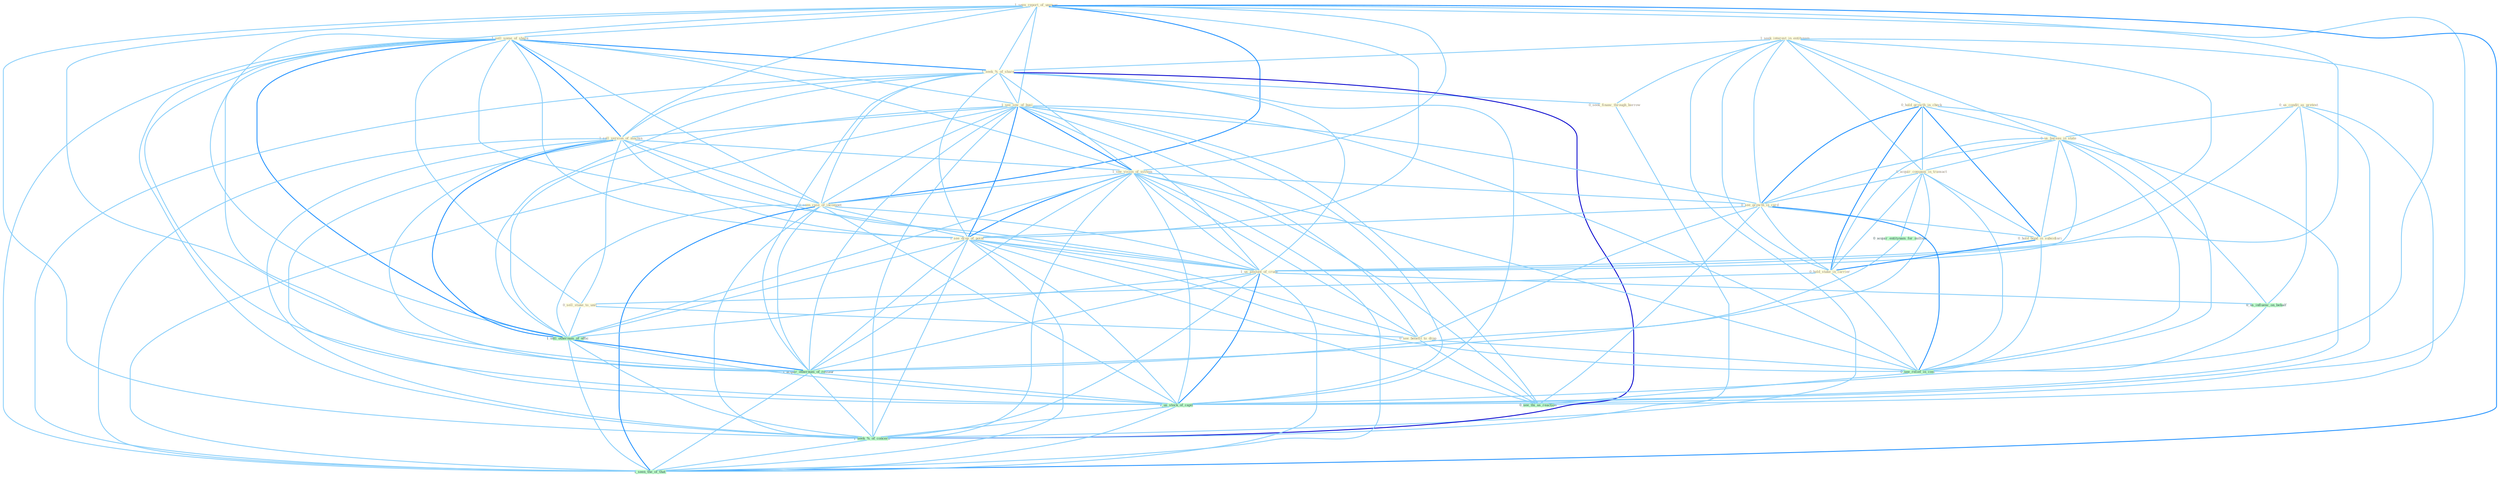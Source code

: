Graph G{ 
    node
    [shape=polygon,style=filled,width=.5,height=.06,color="#BDFCC9",fixedsize=true,fontsize=4,
    fontcolor="#2f4f4f"];
    {node
    [color="#ffffe0", fontcolor="#8b7d6b"] "1_seek_interest_in_entitynam " "0_us_condit_as_pretext " "0_hold_growth_in_check " "1_seen_report_of_unawar " "1_sell_some_of_share " "1_seek_%_of_share " "0_us_bureau_in_state " "1_see_low_of_busi " "1_sell_version_of_machin " "0_acquir_compani_in_transact " "1_see_vision_of_system " "0_see_growth_in_card " "0_hold_bond_in_subsidiari " "0_seek_financ_through_borrow " "0_hold_stake_in_carrier " "1_seen_case_of_incompet " "0_sell_stake_to_unit " "1_see_drop_of_point " "0_see_benefit_to_drop " "1_us_amount_of_crude "}
{node [color="#fff0f5", fontcolor="#b22222"]}
edge [color="#B0E2FF"];

	"1_seek_interest_in_entitynam " -- "0_hold_growth_in_check " [w="1", color="#87cefa" ];
	"1_seek_interest_in_entitynam " -- "1_seek_%_of_share " [w="1", color="#87cefa" ];
	"1_seek_interest_in_entitynam " -- "0_us_bureau_in_state " [w="1", color="#87cefa" ];
	"1_seek_interest_in_entitynam " -- "0_acquir_compani_in_transact " [w="1", color="#87cefa" ];
	"1_seek_interest_in_entitynam " -- "0_see_growth_in_card " [w="1", color="#87cefa" ];
	"1_seek_interest_in_entitynam " -- "0_hold_bond_in_subsidiari " [w="1", color="#87cefa" ];
	"1_seek_interest_in_entitynam " -- "0_seek_financ_through_borrow " [w="1", color="#87cefa" ];
	"1_seek_interest_in_entitynam " -- "0_hold_stake_in_carrier " [w="1", color="#87cefa" ];
	"1_seek_interest_in_entitynam " -- "0_see_relief_in_cost " [w="1", color="#87cefa" ];
	"1_seek_interest_in_entitynam " -- "1_seek_%_of_concern " [w="1", color="#87cefa" ];
	"0_us_condit_as_pretext " -- "0_us_bureau_in_state " [w="1", color="#87cefa" ];
	"0_us_condit_as_pretext " -- "1_us_amount_of_crude " [w="1", color="#87cefa" ];
	"0_us_condit_as_pretext " -- "0_us_influenc_on_behalf " [w="1", color="#87cefa" ];
	"0_us_condit_as_pretext " -- "0_see_thi_as_reaction " [w="1", color="#87cefa" ];
	"0_us_condit_as_pretext " -- "1_us_stock_of_capit " [w="1", color="#87cefa" ];
	"0_hold_growth_in_check " -- "0_us_bureau_in_state " [w="1", color="#87cefa" ];
	"0_hold_growth_in_check " -- "0_acquir_compani_in_transact " [w="1", color="#87cefa" ];
	"0_hold_growth_in_check " -- "0_see_growth_in_card " [w="2", color="#1e90ff" , len=0.8];
	"0_hold_growth_in_check " -- "0_hold_bond_in_subsidiari " [w="2", color="#1e90ff" , len=0.8];
	"0_hold_growth_in_check " -- "0_hold_stake_in_carrier " [w="2", color="#1e90ff" , len=0.8];
	"0_hold_growth_in_check " -- "0_see_relief_in_cost " [w="1", color="#87cefa" ];
	"1_seen_report_of_unawar " -- "1_sell_some_of_share " [w="1", color="#87cefa" ];
	"1_seen_report_of_unawar " -- "1_seek_%_of_share " [w="1", color="#87cefa" ];
	"1_seen_report_of_unawar " -- "1_see_low_of_busi " [w="1", color="#87cefa" ];
	"1_seen_report_of_unawar " -- "1_sell_version_of_machin " [w="1", color="#87cefa" ];
	"1_seen_report_of_unawar " -- "1_see_vision_of_system " [w="1", color="#87cefa" ];
	"1_seen_report_of_unawar " -- "1_seen_case_of_incompet " [w="2", color="#1e90ff" , len=0.8];
	"1_seen_report_of_unawar " -- "1_see_drop_of_point " [w="1", color="#87cefa" ];
	"1_seen_report_of_unawar " -- "1_us_amount_of_crude " [w="1", color="#87cefa" ];
	"1_seen_report_of_unawar " -- "1_sell_othernum_of_offic " [w="1", color="#87cefa" ];
	"1_seen_report_of_unawar " -- "1_acquir_othernum_of_restaur " [w="1", color="#87cefa" ];
	"1_seen_report_of_unawar " -- "1_us_stock_of_capit " [w="1", color="#87cefa" ];
	"1_seen_report_of_unawar " -- "1_seek_%_of_concern " [w="1", color="#87cefa" ];
	"1_seen_report_of_unawar " -- "1_seen_the_of_that " [w="2", color="#1e90ff" , len=0.8];
	"1_sell_some_of_share " -- "1_seek_%_of_share " [w="2", color="#1e90ff" , len=0.8];
	"1_sell_some_of_share " -- "1_see_low_of_busi " [w="1", color="#87cefa" ];
	"1_sell_some_of_share " -- "1_sell_version_of_machin " [w="2", color="#1e90ff" , len=0.8];
	"1_sell_some_of_share " -- "1_see_vision_of_system " [w="1", color="#87cefa" ];
	"1_sell_some_of_share " -- "1_seen_case_of_incompet " [w="1", color="#87cefa" ];
	"1_sell_some_of_share " -- "0_sell_stake_to_unit " [w="1", color="#87cefa" ];
	"1_sell_some_of_share " -- "1_see_drop_of_point " [w="1", color="#87cefa" ];
	"1_sell_some_of_share " -- "1_us_amount_of_crude " [w="1", color="#87cefa" ];
	"1_sell_some_of_share " -- "1_sell_othernum_of_offic " [w="2", color="#1e90ff" , len=0.8];
	"1_sell_some_of_share " -- "1_acquir_othernum_of_restaur " [w="1", color="#87cefa" ];
	"1_sell_some_of_share " -- "1_us_stock_of_capit " [w="1", color="#87cefa" ];
	"1_sell_some_of_share " -- "1_seek_%_of_concern " [w="1", color="#87cefa" ];
	"1_sell_some_of_share " -- "1_seen_the_of_that " [w="1", color="#87cefa" ];
	"1_seek_%_of_share " -- "1_see_low_of_busi " [w="1", color="#87cefa" ];
	"1_seek_%_of_share " -- "1_sell_version_of_machin " [w="1", color="#87cefa" ];
	"1_seek_%_of_share " -- "1_see_vision_of_system " [w="1", color="#87cefa" ];
	"1_seek_%_of_share " -- "0_seek_financ_through_borrow " [w="1", color="#87cefa" ];
	"1_seek_%_of_share " -- "1_seen_case_of_incompet " [w="1", color="#87cefa" ];
	"1_seek_%_of_share " -- "1_see_drop_of_point " [w="1", color="#87cefa" ];
	"1_seek_%_of_share " -- "1_us_amount_of_crude " [w="1", color="#87cefa" ];
	"1_seek_%_of_share " -- "1_sell_othernum_of_offic " [w="1", color="#87cefa" ];
	"1_seek_%_of_share " -- "1_acquir_othernum_of_restaur " [w="1", color="#87cefa" ];
	"1_seek_%_of_share " -- "1_us_stock_of_capit " [w="1", color="#87cefa" ];
	"1_seek_%_of_share " -- "1_seek_%_of_concern " [w="3", color="#0000cd" , len=0.6];
	"1_seek_%_of_share " -- "1_seen_the_of_that " [w="1", color="#87cefa" ];
	"0_us_bureau_in_state " -- "0_acquir_compani_in_transact " [w="1", color="#87cefa" ];
	"0_us_bureau_in_state " -- "0_see_growth_in_card " [w="1", color="#87cefa" ];
	"0_us_bureau_in_state " -- "0_hold_bond_in_subsidiari " [w="1", color="#87cefa" ];
	"0_us_bureau_in_state " -- "0_hold_stake_in_carrier " [w="1", color="#87cefa" ];
	"0_us_bureau_in_state " -- "1_us_amount_of_crude " [w="1", color="#87cefa" ];
	"0_us_bureau_in_state " -- "0_us_influenc_on_behalf " [w="1", color="#87cefa" ];
	"0_us_bureau_in_state " -- "0_see_relief_in_cost " [w="1", color="#87cefa" ];
	"0_us_bureau_in_state " -- "1_us_stock_of_capit " [w="1", color="#87cefa" ];
	"1_see_low_of_busi " -- "1_sell_version_of_machin " [w="1", color="#87cefa" ];
	"1_see_low_of_busi " -- "1_see_vision_of_system " [w="2", color="#1e90ff" , len=0.8];
	"1_see_low_of_busi " -- "0_see_growth_in_card " [w="1", color="#87cefa" ];
	"1_see_low_of_busi " -- "1_seen_case_of_incompet " [w="1", color="#87cefa" ];
	"1_see_low_of_busi " -- "1_see_drop_of_point " [w="2", color="#1e90ff" , len=0.8];
	"1_see_low_of_busi " -- "0_see_benefit_to_drop " [w="1", color="#87cefa" ];
	"1_see_low_of_busi " -- "1_us_amount_of_crude " [w="1", color="#87cefa" ];
	"1_see_low_of_busi " -- "1_sell_othernum_of_offic " [w="1", color="#87cefa" ];
	"1_see_low_of_busi " -- "0_see_relief_in_cost " [w="1", color="#87cefa" ];
	"1_see_low_of_busi " -- "0_see_thi_as_reaction " [w="1", color="#87cefa" ];
	"1_see_low_of_busi " -- "1_acquir_othernum_of_restaur " [w="1", color="#87cefa" ];
	"1_see_low_of_busi " -- "1_us_stock_of_capit " [w="1", color="#87cefa" ];
	"1_see_low_of_busi " -- "1_seek_%_of_concern " [w="1", color="#87cefa" ];
	"1_see_low_of_busi " -- "1_seen_the_of_that " [w="1", color="#87cefa" ];
	"1_sell_version_of_machin " -- "1_see_vision_of_system " [w="1", color="#87cefa" ];
	"1_sell_version_of_machin " -- "1_seen_case_of_incompet " [w="1", color="#87cefa" ];
	"1_sell_version_of_machin " -- "0_sell_stake_to_unit " [w="1", color="#87cefa" ];
	"1_sell_version_of_machin " -- "1_see_drop_of_point " [w="1", color="#87cefa" ];
	"1_sell_version_of_machin " -- "1_us_amount_of_crude " [w="1", color="#87cefa" ];
	"1_sell_version_of_machin " -- "1_sell_othernum_of_offic " [w="2", color="#1e90ff" , len=0.8];
	"1_sell_version_of_machin " -- "1_acquir_othernum_of_restaur " [w="1", color="#87cefa" ];
	"1_sell_version_of_machin " -- "1_us_stock_of_capit " [w="1", color="#87cefa" ];
	"1_sell_version_of_machin " -- "1_seek_%_of_concern " [w="1", color="#87cefa" ];
	"1_sell_version_of_machin " -- "1_seen_the_of_that " [w="1", color="#87cefa" ];
	"0_acquir_compani_in_transact " -- "0_see_growth_in_card " [w="1", color="#87cefa" ];
	"0_acquir_compani_in_transact " -- "0_hold_bond_in_subsidiari " [w="1", color="#87cefa" ];
	"0_acquir_compani_in_transact " -- "0_hold_stake_in_carrier " [w="1", color="#87cefa" ];
	"0_acquir_compani_in_transact " -- "0_acquir_entitynam_for_million " [w="1", color="#87cefa" ];
	"0_acquir_compani_in_transact " -- "0_see_relief_in_cost " [w="1", color="#87cefa" ];
	"0_acquir_compani_in_transact " -- "1_acquir_othernum_of_restaur " [w="1", color="#87cefa" ];
	"1_see_vision_of_system " -- "0_see_growth_in_card " [w="1", color="#87cefa" ];
	"1_see_vision_of_system " -- "1_seen_case_of_incompet " [w="1", color="#87cefa" ];
	"1_see_vision_of_system " -- "1_see_drop_of_point " [w="2", color="#1e90ff" , len=0.8];
	"1_see_vision_of_system " -- "0_see_benefit_to_drop " [w="1", color="#87cefa" ];
	"1_see_vision_of_system " -- "1_us_amount_of_crude " [w="1", color="#87cefa" ];
	"1_see_vision_of_system " -- "1_sell_othernum_of_offic " [w="1", color="#87cefa" ];
	"1_see_vision_of_system " -- "0_see_relief_in_cost " [w="1", color="#87cefa" ];
	"1_see_vision_of_system " -- "0_see_thi_as_reaction " [w="1", color="#87cefa" ];
	"1_see_vision_of_system " -- "1_acquir_othernum_of_restaur " [w="1", color="#87cefa" ];
	"1_see_vision_of_system " -- "1_us_stock_of_capit " [w="1", color="#87cefa" ];
	"1_see_vision_of_system " -- "1_seek_%_of_concern " [w="1", color="#87cefa" ];
	"1_see_vision_of_system " -- "1_seen_the_of_that " [w="1", color="#87cefa" ];
	"0_see_growth_in_card " -- "0_hold_bond_in_subsidiari " [w="1", color="#87cefa" ];
	"0_see_growth_in_card " -- "0_hold_stake_in_carrier " [w="1", color="#87cefa" ];
	"0_see_growth_in_card " -- "1_see_drop_of_point " [w="1", color="#87cefa" ];
	"0_see_growth_in_card " -- "0_see_benefit_to_drop " [w="1", color="#87cefa" ];
	"0_see_growth_in_card " -- "0_see_relief_in_cost " [w="2", color="#1e90ff" , len=0.8];
	"0_see_growth_in_card " -- "0_see_thi_as_reaction " [w="1", color="#87cefa" ];
	"0_hold_bond_in_subsidiari " -- "0_hold_stake_in_carrier " [w="2", color="#1e90ff" , len=0.8];
	"0_hold_bond_in_subsidiari " -- "0_see_relief_in_cost " [w="1", color="#87cefa" ];
	"0_seek_financ_through_borrow " -- "1_seek_%_of_concern " [w="1", color="#87cefa" ];
	"0_hold_stake_in_carrier " -- "0_sell_stake_to_unit " [w="1", color="#87cefa" ];
	"0_hold_stake_in_carrier " -- "0_see_relief_in_cost " [w="1", color="#87cefa" ];
	"1_seen_case_of_incompet " -- "1_see_drop_of_point " [w="1", color="#87cefa" ];
	"1_seen_case_of_incompet " -- "1_us_amount_of_crude " [w="1", color="#87cefa" ];
	"1_seen_case_of_incompet " -- "1_sell_othernum_of_offic " [w="1", color="#87cefa" ];
	"1_seen_case_of_incompet " -- "1_acquir_othernum_of_restaur " [w="1", color="#87cefa" ];
	"1_seen_case_of_incompet " -- "1_us_stock_of_capit " [w="1", color="#87cefa" ];
	"1_seen_case_of_incompet " -- "1_seek_%_of_concern " [w="1", color="#87cefa" ];
	"1_seen_case_of_incompet " -- "1_seen_the_of_that " [w="2", color="#1e90ff" , len=0.8];
	"0_sell_stake_to_unit " -- "0_see_benefit_to_drop " [w="1", color="#87cefa" ];
	"0_sell_stake_to_unit " -- "1_sell_othernum_of_offic " [w="1", color="#87cefa" ];
	"1_see_drop_of_point " -- "0_see_benefit_to_drop " [w="1", color="#87cefa" ];
	"1_see_drop_of_point " -- "1_us_amount_of_crude " [w="1", color="#87cefa" ];
	"1_see_drop_of_point " -- "1_sell_othernum_of_offic " [w="1", color="#87cefa" ];
	"1_see_drop_of_point " -- "0_see_relief_in_cost " [w="1", color="#87cefa" ];
	"1_see_drop_of_point " -- "0_see_thi_as_reaction " [w="1", color="#87cefa" ];
	"1_see_drop_of_point " -- "1_acquir_othernum_of_restaur " [w="1", color="#87cefa" ];
	"1_see_drop_of_point " -- "1_us_stock_of_capit " [w="1", color="#87cefa" ];
	"1_see_drop_of_point " -- "1_seek_%_of_concern " [w="1", color="#87cefa" ];
	"1_see_drop_of_point " -- "1_seen_the_of_that " [w="1", color="#87cefa" ];
	"0_see_benefit_to_drop " -- "0_see_relief_in_cost " [w="1", color="#87cefa" ];
	"0_see_benefit_to_drop " -- "0_see_thi_as_reaction " [w="1", color="#87cefa" ];
	"1_us_amount_of_crude " -- "1_sell_othernum_of_offic " [w="1", color="#87cefa" ];
	"1_us_amount_of_crude " -- "0_us_influenc_on_behalf " [w="1", color="#87cefa" ];
	"1_us_amount_of_crude " -- "1_acquir_othernum_of_restaur " [w="1", color="#87cefa" ];
	"1_us_amount_of_crude " -- "1_us_stock_of_capit " [w="2", color="#1e90ff" , len=0.8];
	"1_us_amount_of_crude " -- "1_seek_%_of_concern " [w="1", color="#87cefa" ];
	"1_us_amount_of_crude " -- "1_seen_the_of_that " [w="1", color="#87cefa" ];
	"0_acquir_entitynam_for_million " -- "1_acquir_othernum_of_restaur " [w="1", color="#87cefa" ];
	"1_sell_othernum_of_offic " -- "1_acquir_othernum_of_restaur " [w="2", color="#1e90ff" , len=0.8];
	"1_sell_othernum_of_offic " -- "1_us_stock_of_capit " [w="1", color="#87cefa" ];
	"1_sell_othernum_of_offic " -- "1_seek_%_of_concern " [w="1", color="#87cefa" ];
	"1_sell_othernum_of_offic " -- "1_seen_the_of_that " [w="1", color="#87cefa" ];
	"0_us_influenc_on_behalf " -- "1_us_stock_of_capit " [w="1", color="#87cefa" ];
	"0_see_relief_in_cost " -- "0_see_thi_as_reaction " [w="1", color="#87cefa" ];
	"1_acquir_othernum_of_restaur " -- "1_us_stock_of_capit " [w="1", color="#87cefa" ];
	"1_acquir_othernum_of_restaur " -- "1_seek_%_of_concern " [w="1", color="#87cefa" ];
	"1_acquir_othernum_of_restaur " -- "1_seen_the_of_that " [w="1", color="#87cefa" ];
	"1_us_stock_of_capit " -- "1_seek_%_of_concern " [w="1", color="#87cefa" ];
	"1_us_stock_of_capit " -- "1_seen_the_of_that " [w="1", color="#87cefa" ];
	"1_seek_%_of_concern " -- "1_seen_the_of_that " [w="1", color="#87cefa" ];
}
